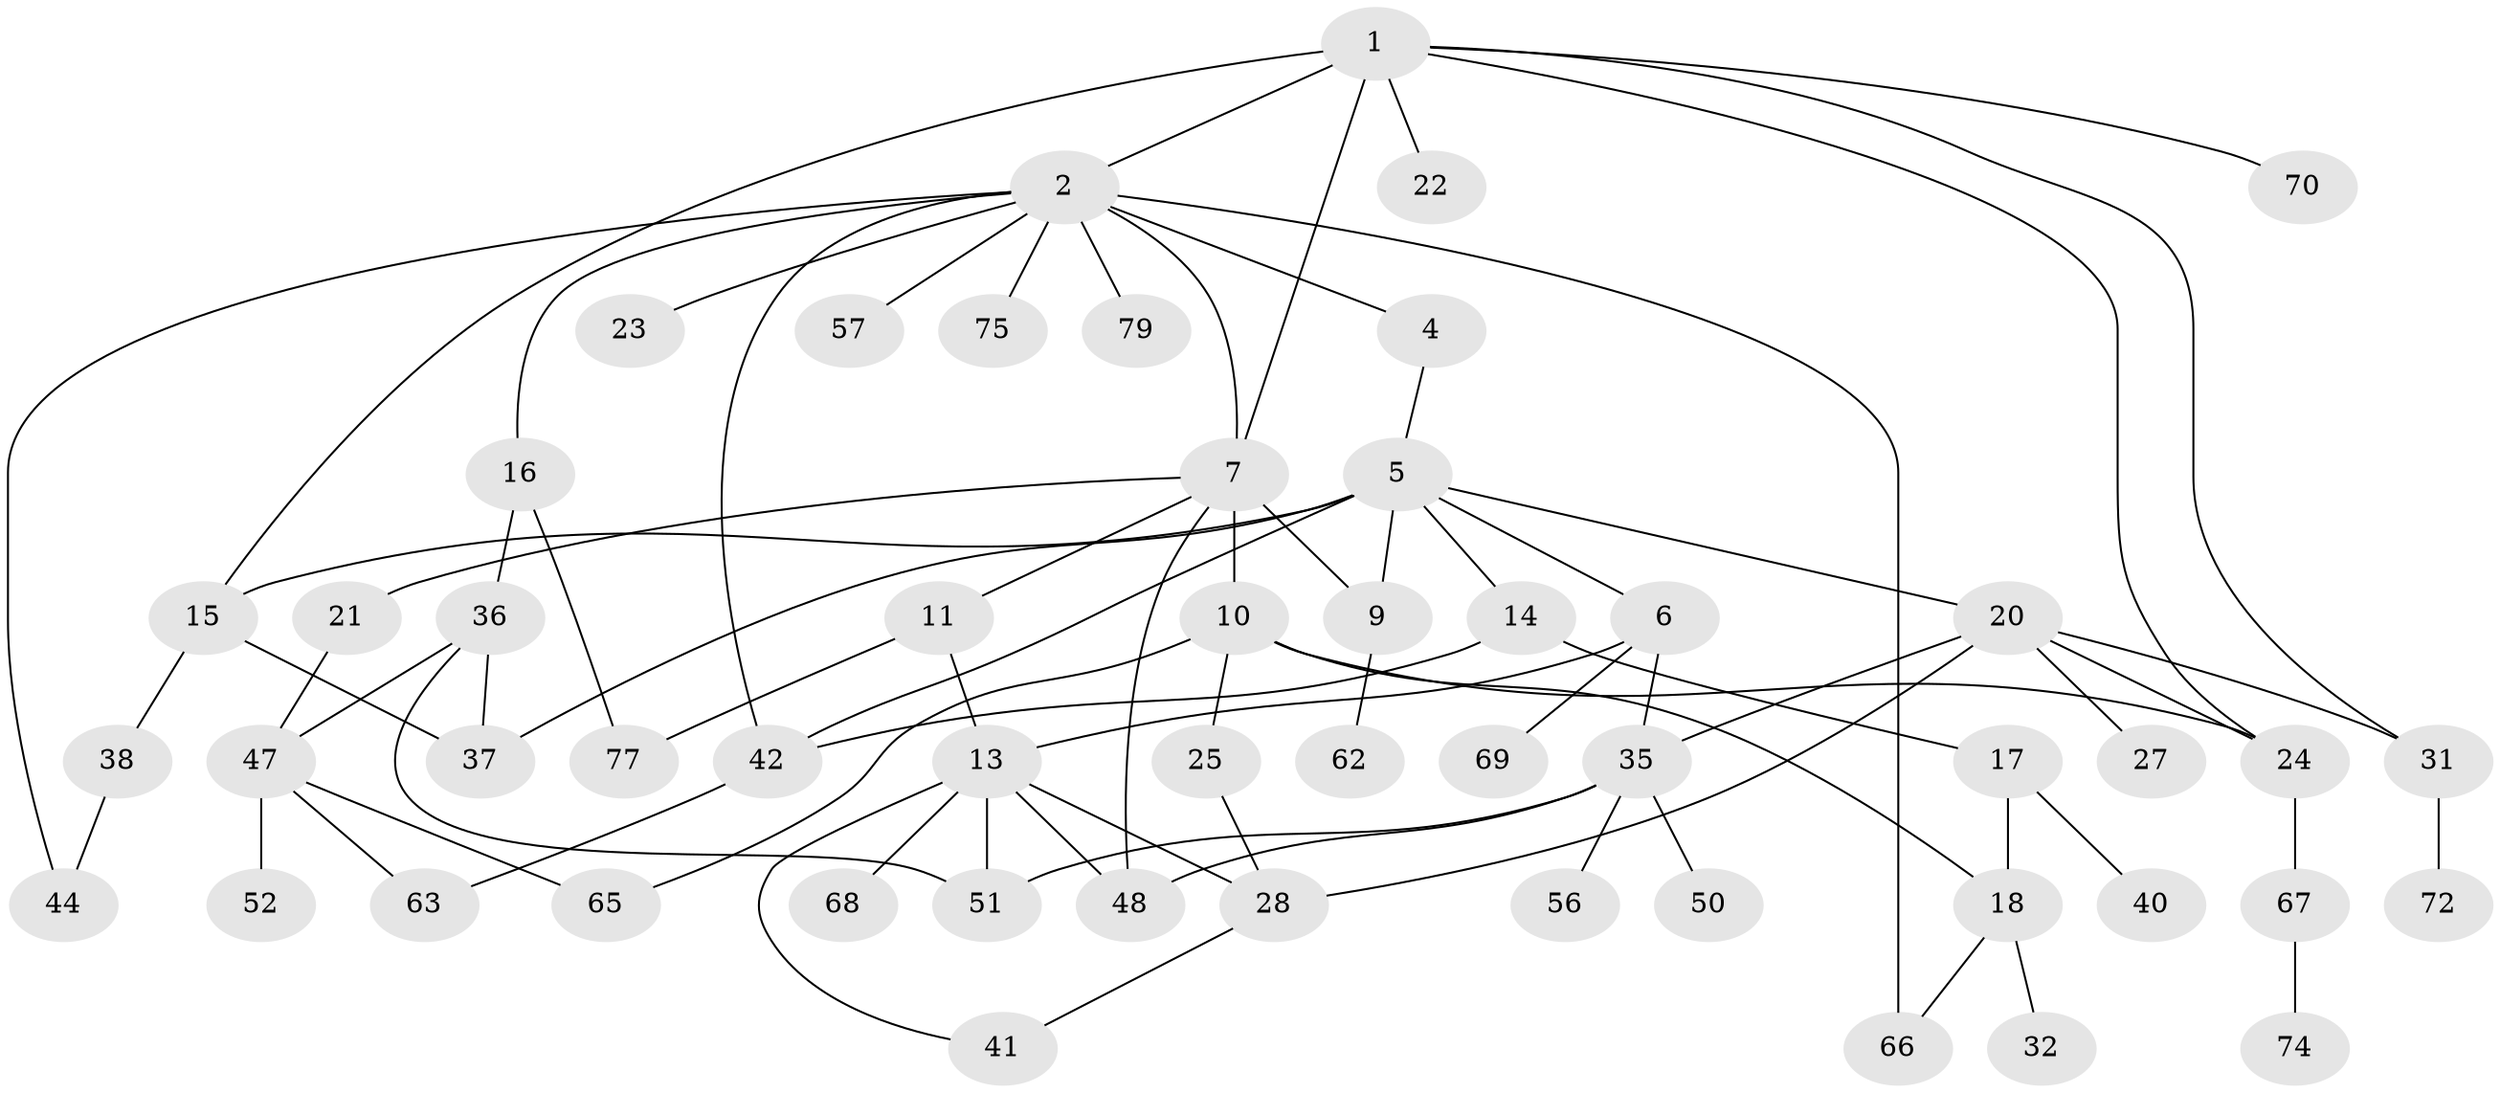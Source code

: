// Generated by graph-tools (version 1.1) at 2025/51/02/27/25 19:51:41]
// undirected, 53 vertices, 78 edges
graph export_dot {
graph [start="1"]
  node [color=gray90,style=filled];
  1 [super="+3"];
  2 [super="+19"];
  4;
  5 [super="+12"];
  6 [super="+34"];
  7 [super="+8"];
  9 [super="+33"];
  10 [super="+30"];
  11 [super="+59"];
  13 [super="+46"];
  14;
  15 [super="+60"];
  16 [super="+26"];
  17 [super="+29"];
  18 [super="+39"];
  20 [super="+55"];
  21 [super="+53"];
  22;
  23;
  24 [super="+58"];
  25 [super="+64"];
  27;
  28;
  31 [super="+71"];
  32;
  35 [super="+54"];
  36 [super="+76"];
  37 [super="+43"];
  38;
  40;
  41;
  42 [super="+45"];
  44;
  47 [super="+49"];
  48 [super="+61"];
  50;
  51;
  52;
  56;
  57;
  62;
  63 [super="+73"];
  65;
  66;
  67;
  68;
  69;
  70;
  72;
  74;
  75;
  77 [super="+78"];
  79;
  1 -- 2 [weight=2];
  1 -- 7;
  1 -- 22;
  1 -- 70;
  1 -- 31;
  1 -- 24;
  1 -- 15;
  2 -- 4;
  2 -- 16;
  2 -- 23;
  2 -- 57;
  2 -- 66;
  2 -- 75;
  2 -- 44;
  2 -- 79;
  2 -- 42;
  2 -- 7;
  4 -- 5;
  5 -- 6;
  5 -- 14;
  5 -- 15;
  5 -- 37;
  5 -- 42;
  5 -- 9;
  5 -- 20;
  6 -- 13;
  6 -- 35;
  6 -- 69;
  7 -- 9;
  7 -- 10;
  7 -- 21;
  7 -- 48;
  7 -- 11;
  9 -- 62;
  10 -- 25;
  10 -- 65;
  10 -- 18;
  10 -- 24;
  11 -- 13;
  11 -- 77;
  13 -- 28;
  13 -- 51;
  13 -- 68;
  13 -- 48;
  13 -- 41;
  14 -- 17;
  14 -- 42;
  15 -- 38;
  15 -- 37;
  16 -- 77;
  16 -- 36;
  17 -- 18;
  17 -- 40;
  18 -- 32;
  18 -- 66;
  20 -- 24;
  20 -- 27;
  20 -- 31;
  20 -- 35;
  20 -- 28;
  21 -- 47;
  24 -- 67;
  25 -- 28;
  28 -- 41;
  31 -- 72;
  35 -- 50;
  35 -- 48;
  35 -- 51;
  35 -- 56;
  36 -- 37;
  36 -- 47;
  36 -- 51;
  38 -- 44;
  42 -- 63;
  47 -- 65;
  47 -- 52;
  47 -- 63;
  67 -- 74;
}
